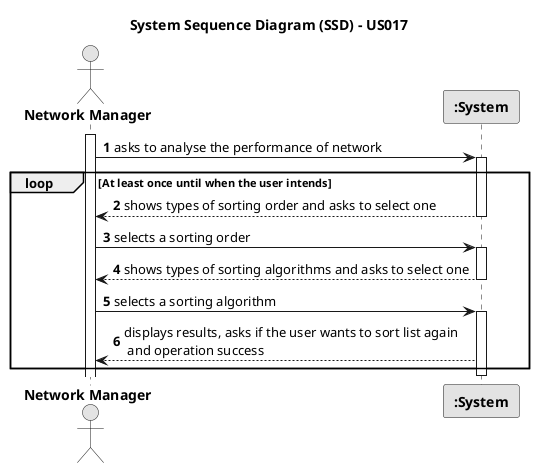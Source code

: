 @startuml
skinparam monochrome true
skinparam packageStyle rectangle
skinparam shadowing false

title System Sequence Diagram (SSD) - US017

autonumber

actor "<b> Network Manager </b>" as NWM
participant "<b> :System </b>" as System

activate NWM

    NWM -> System : asks to analyse the performance of network
        activate System

    loop At least once until when the user intends

    System --> NWM : shows types of sorting order and asks to select one
        deactivate System

    NWM -> System : selects a sorting order
        activate System

    System --> NWM : shows types of sorting algorithms and asks to select one
        deactivate System

    NWM -> System : selects a sorting algorithm
    activate System

    System --> NWM : displays results, asks if the user wants to sort list again\n and operation success
    end loop
    deactivate System

@enduml